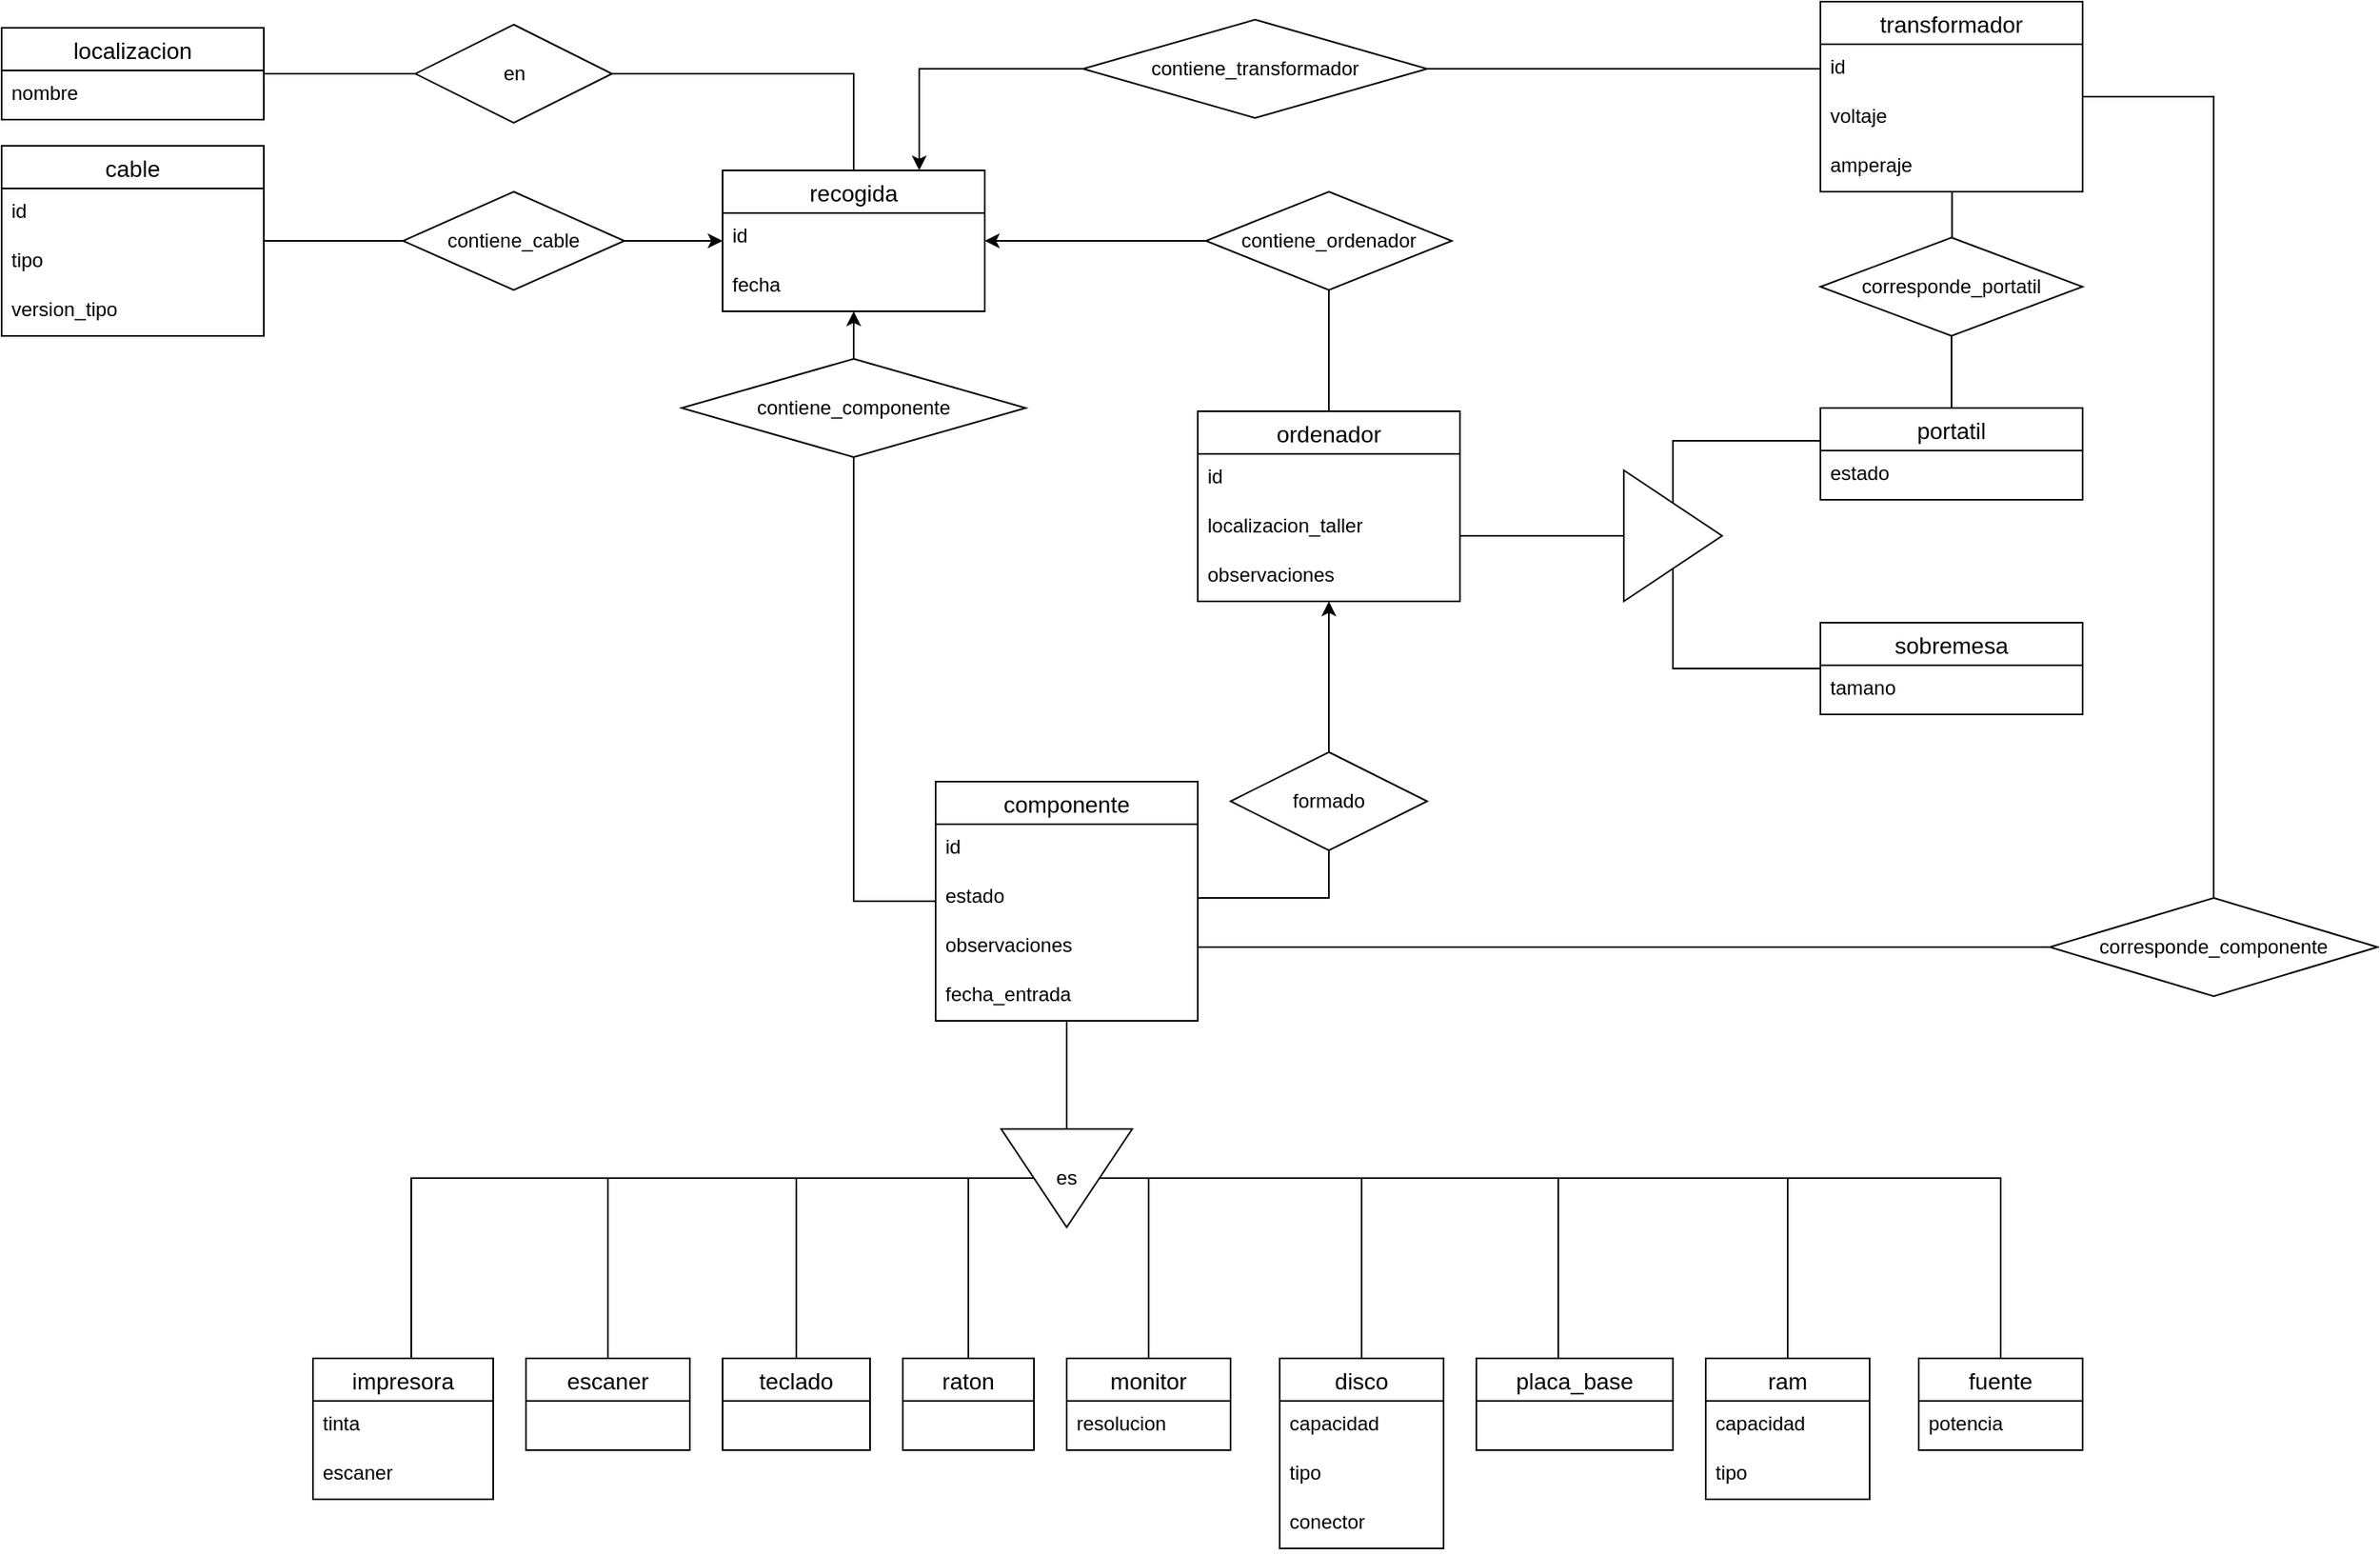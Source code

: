 <mxfile version="13.10.0" type="embed">
    <diagram id="MqsroaE28i_2Dyc1EJq7" name="Page-1">
        <mxGraphModel dx="2424" dy="2353" grid="1" gridSize="10" guides="1" tooltips="1" connect="1" arrows="1" fold="1" page="1" pageScale="1" pageWidth="827" pageHeight="1169" math="0" shadow="0">
            <root>
                <mxCell id="0"/>
                <mxCell id="1" parent="0"/>
                <mxCell id="N7SgdnH1DWZHhyA-m8kh-8" value="ordenador" style="swimlane;fontStyle=0;childLayout=stackLayout;horizontal=1;startSize=26;horizontalStack=0;resizeParent=1;resizeParentMax=0;resizeLast=0;collapsible=1;marginBottom=0;align=center;fontSize=14;" parent="1" vertex="1">
                    <mxGeometry x="-20" y="52" width="160" height="116" as="geometry"/>
                </mxCell>
                <mxCell id="N7SgdnH1DWZHhyA-m8kh-10" value="id" style="text;strokeColor=none;fillColor=none;spacingLeft=4;spacingRight=4;overflow=hidden;rotatable=0;points=[[0,0.5],[1,0.5]];portConstraint=eastwest;fontSize=12;" parent="N7SgdnH1DWZHhyA-m8kh-8" vertex="1">
                    <mxGeometry y="26" width="160" height="30" as="geometry"/>
                </mxCell>
                <mxCell id="N7SgdnH1DWZHhyA-m8kh-11" value="localizacion_taller" style="text;strokeColor=none;fillColor=none;spacingLeft=4;spacingRight=4;overflow=hidden;rotatable=0;points=[[0,0.5],[1,0.5]];portConstraint=eastwest;fontSize=12;" parent="N7SgdnH1DWZHhyA-m8kh-8" vertex="1">
                    <mxGeometry y="56" width="160" height="30" as="geometry"/>
                </mxCell>
                <mxCell id="N7SgdnH1DWZHhyA-m8kh-81" value="observaciones" style="text;strokeColor=none;fillColor=none;spacingLeft=4;spacingRight=4;overflow=hidden;rotatable=0;points=[[0,0.5],[1,0.5]];portConstraint=eastwest;fontSize=12;" parent="N7SgdnH1DWZHhyA-m8kh-8" vertex="1">
                    <mxGeometry y="86" width="160" height="30" as="geometry"/>
                </mxCell>
                <mxCell id="N7SgdnH1DWZHhyA-m8kh-13" value="componente" style="swimlane;fontStyle=0;childLayout=stackLayout;horizontal=1;startSize=26;horizontalStack=0;resizeParent=1;resizeParentMax=0;resizeLast=0;collapsible=1;marginBottom=0;align=center;fontSize=14;" parent="1" vertex="1">
                    <mxGeometry x="-180" y="278" width="160" height="146" as="geometry"/>
                </mxCell>
                <mxCell id="N7SgdnH1DWZHhyA-m8kh-14" value="id&#10;" style="text;strokeColor=none;fillColor=none;spacingLeft=4;spacingRight=4;overflow=hidden;rotatable=0;points=[[0,0.5],[1,0.5]];portConstraint=eastwest;fontSize=12;" parent="N7SgdnH1DWZHhyA-m8kh-13" vertex="1">
                    <mxGeometry y="26" width="160" height="30" as="geometry"/>
                </mxCell>
                <mxCell id="N7SgdnH1DWZHhyA-m8kh-15" value="estado" style="text;strokeColor=none;fillColor=none;spacingLeft=4;spacingRight=4;overflow=hidden;rotatable=0;points=[[0,0.5],[1,0.5]];portConstraint=eastwest;fontSize=12;" parent="N7SgdnH1DWZHhyA-m8kh-13" vertex="1">
                    <mxGeometry y="56" width="160" height="30" as="geometry"/>
                </mxCell>
                <mxCell id="N7SgdnH1DWZHhyA-m8kh-49" value="observaciones" style="text;strokeColor=none;fillColor=none;spacingLeft=4;spacingRight=4;overflow=hidden;rotatable=0;points=[[0,0.5],[1,0.5]];portConstraint=eastwest;fontSize=12;" parent="N7SgdnH1DWZHhyA-m8kh-13" vertex="1">
                    <mxGeometry y="86" width="160" height="30" as="geometry"/>
                </mxCell>
                <mxCell id="N7SgdnH1DWZHhyA-m8kh-109" value="fecha_entrada&#10;" style="text;strokeColor=none;fillColor=none;spacingLeft=4;spacingRight=4;overflow=hidden;rotatable=0;points=[[0,0.5],[1,0.5]];portConstraint=eastwest;fontSize=12;" parent="N7SgdnH1DWZHhyA-m8kh-13" vertex="1">
                    <mxGeometry y="116" width="160" height="30" as="geometry"/>
                </mxCell>
                <mxCell id="N7SgdnH1DWZHhyA-m8kh-76" style="edgeStyle=orthogonalEdgeStyle;rounded=0;orthogonalLoop=1;jettySize=auto;html=1;endArrow=classic;endFill=1;" parent="1" source="N7SgdnH1DWZHhyA-m8kh-19" target="N7SgdnH1DWZHhyA-m8kh-8" edge="1">
                    <mxGeometry relative="1" as="geometry">
                        <Array as="points">
                            <mxPoint x="60" y="230"/>
                            <mxPoint x="60" y="230"/>
                        </Array>
                    </mxGeometry>
                </mxCell>
                <mxCell id="N7SgdnH1DWZHhyA-m8kh-140" style="edgeStyle=orthogonalEdgeStyle;rounded=0;orthogonalLoop=1;jettySize=auto;html=1;entryX=1;entryY=0.5;entryDx=0;entryDy=0;startArrow=none;startFill=0;endArrow=none;endFill=0;" parent="1" source="N7SgdnH1DWZHhyA-m8kh-19" target="N7SgdnH1DWZHhyA-m8kh-15" edge="1">
                    <mxGeometry relative="1" as="geometry"/>
                </mxCell>
                <mxCell id="N7SgdnH1DWZHhyA-m8kh-19" value="&lt;div&gt;formado&lt;/div&gt;" style="shape=rhombus;perimeter=rhombusPerimeter;whiteSpace=wrap;html=1;align=center;" parent="1" vertex="1">
                    <mxGeometry y="260" width="120" height="60" as="geometry"/>
                </mxCell>
                <mxCell id="N7SgdnH1DWZHhyA-m8kh-25" style="edgeStyle=orthogonalEdgeStyle;rounded=0;orthogonalLoop=1;jettySize=auto;html=1;endArrow=none;endFill=0;" parent="1" source="N7SgdnH1DWZHhyA-m8kh-24" target="N7SgdnH1DWZHhyA-m8kh-13" edge="1">
                    <mxGeometry relative="1" as="geometry"/>
                </mxCell>
                <mxCell id="N7SgdnH1DWZHhyA-m8kh-62" style="edgeStyle=orthogonalEdgeStyle;rounded=0;orthogonalLoop=1;jettySize=auto;html=1;endArrow=none;endFill=0;" parent="1" source="N7SgdnH1DWZHhyA-m8kh-24" target="N7SgdnH1DWZHhyA-m8kh-41" edge="1">
                    <mxGeometry relative="1" as="geometry"/>
                </mxCell>
                <mxCell id="N7SgdnH1DWZHhyA-m8kh-63" style="edgeStyle=orthogonalEdgeStyle;rounded=0;orthogonalLoop=1;jettySize=auto;html=1;entryX=0.5;entryY=0;entryDx=0;entryDy=0;endArrow=none;endFill=0;" parent="1" source="N7SgdnH1DWZHhyA-m8kh-24" target="N7SgdnH1DWZHhyA-m8kh-45" edge="1">
                    <mxGeometry relative="1" as="geometry">
                        <Array as="points">
                            <mxPoint x="-160" y="520"/>
                        </Array>
                    </mxGeometry>
                </mxCell>
                <mxCell id="N7SgdnH1DWZHhyA-m8kh-64" style="edgeStyle=orthogonalEdgeStyle;rounded=0;orthogonalLoop=1;jettySize=auto;html=1;endArrow=none;endFill=0;" parent="1" source="N7SgdnH1DWZHhyA-m8kh-24" target="N7SgdnH1DWZHhyA-m8kh-58" edge="1">
                    <mxGeometry relative="1" as="geometry">
                        <Array as="points">
                            <mxPoint x="200" y="520"/>
                        </Array>
                    </mxGeometry>
                </mxCell>
                <mxCell id="N7SgdnH1DWZHhyA-m8kh-65" style="edgeStyle=orthogonalEdgeStyle;rounded=0;orthogonalLoop=1;jettySize=auto;html=1;endArrow=none;endFill=0;" parent="1" source="N7SgdnH1DWZHhyA-m8kh-24" target="N7SgdnH1DWZHhyA-m8kh-50" edge="1">
                    <mxGeometry relative="1" as="geometry"/>
                </mxCell>
                <mxCell id="N7SgdnH1DWZHhyA-m8kh-66" style="edgeStyle=orthogonalEdgeStyle;rounded=0;orthogonalLoop=1;jettySize=auto;html=1;endArrow=none;endFill=0;" parent="1" source="N7SgdnH1DWZHhyA-m8kh-24" target="N7SgdnH1DWZHhyA-m8kh-54" edge="1">
                    <mxGeometry relative="1" as="geometry">
                        <Array as="points">
                            <mxPoint x="80" y="520"/>
                        </Array>
                    </mxGeometry>
                </mxCell>
                <mxCell id="N7SgdnH1DWZHhyA-m8kh-71" style="edgeStyle=orthogonalEdgeStyle;rounded=0;orthogonalLoop=1;jettySize=auto;html=1;entryX=0.5;entryY=0;entryDx=0;entryDy=0;endArrow=none;endFill=0;" parent="1" source="N7SgdnH1DWZHhyA-m8kh-24" target="N7SgdnH1DWZHhyA-m8kh-67" edge="1">
                    <mxGeometry relative="1" as="geometry">
                        <Array as="points">
                            <mxPoint x="-50" y="520"/>
                        </Array>
                    </mxGeometry>
                </mxCell>
                <mxCell id="N7SgdnH1DWZHhyA-m8kh-24" value="&lt;div&gt;es&lt;/div&gt;" style="triangle;whiteSpace=wrap;html=1;direction=south;" parent="1" vertex="1">
                    <mxGeometry x="-140" y="490" width="80" height="60" as="geometry"/>
                </mxCell>
                <mxCell id="N7SgdnH1DWZHhyA-m8kh-41" value="teclado" style="swimlane;fontStyle=0;childLayout=stackLayout;horizontal=1;startSize=26;horizontalStack=0;resizeParent=1;resizeParentMax=0;resizeLast=0;collapsible=1;marginBottom=0;align=center;fontSize=14;" parent="1" vertex="1">
                    <mxGeometry x="-310" y="630" width="90" height="56" as="geometry"/>
                </mxCell>
                <mxCell id="N7SgdnH1DWZHhyA-m8kh-45" value="raton" style="swimlane;fontStyle=0;childLayout=stackLayout;horizontal=1;startSize=26;horizontalStack=0;resizeParent=1;resizeParentMax=0;resizeLast=0;collapsible=1;marginBottom=0;align=center;fontSize=14;" parent="1" vertex="1">
                    <mxGeometry x="-200" y="630" width="80" height="56" as="geometry"/>
                </mxCell>
                <mxCell id="N7SgdnH1DWZHhyA-m8kh-50" value="ram" style="swimlane;fontStyle=0;childLayout=stackLayout;horizontal=1;startSize=26;horizontalStack=0;resizeParent=1;resizeParentMax=0;resizeLast=0;collapsible=1;marginBottom=0;align=center;fontSize=14;" parent="1" vertex="1">
                    <mxGeometry x="290" y="630" width="100" height="86" as="geometry"/>
                </mxCell>
                <mxCell id="N7SgdnH1DWZHhyA-m8kh-51" value="capacidad" style="text;strokeColor=none;fillColor=none;spacingLeft=4;spacingRight=4;overflow=hidden;rotatable=0;points=[[0,0.5],[1,0.5]];portConstraint=eastwest;fontSize=12;" parent="N7SgdnH1DWZHhyA-m8kh-50" vertex="1">
                    <mxGeometry y="26" width="100" height="30" as="geometry"/>
                </mxCell>
                <mxCell id="N7SgdnH1DWZHhyA-m8kh-52" value="tipo" style="text;strokeColor=none;fillColor=none;spacingLeft=4;spacingRight=4;overflow=hidden;rotatable=0;points=[[0,0.5],[1,0.5]];portConstraint=eastwest;fontSize=12;" parent="N7SgdnH1DWZHhyA-m8kh-50" vertex="1">
                    <mxGeometry y="56" width="100" height="30" as="geometry"/>
                </mxCell>
                <mxCell id="N7SgdnH1DWZHhyA-m8kh-54" value="disco" style="swimlane;fontStyle=0;childLayout=stackLayout;horizontal=1;startSize=26;horizontalStack=0;resizeParent=1;resizeParentMax=0;resizeLast=0;collapsible=1;marginBottom=0;align=center;fontSize=14;" parent="1" vertex="1">
                    <mxGeometry x="30" y="630" width="100" height="116" as="geometry"/>
                </mxCell>
                <mxCell id="N7SgdnH1DWZHhyA-m8kh-55" value="capacidad" style="text;strokeColor=none;fillColor=none;spacingLeft=4;spacingRight=4;overflow=hidden;rotatable=0;points=[[0,0.5],[1,0.5]];portConstraint=eastwest;fontSize=12;" parent="N7SgdnH1DWZHhyA-m8kh-54" vertex="1">
                    <mxGeometry y="26" width="100" height="30" as="geometry"/>
                </mxCell>
                <mxCell id="N7SgdnH1DWZHhyA-m8kh-56" value="tipo" style="text;strokeColor=none;fillColor=none;spacingLeft=4;spacingRight=4;overflow=hidden;rotatable=0;points=[[0,0.5],[1,0.5]];portConstraint=eastwest;fontSize=12;" parent="N7SgdnH1DWZHhyA-m8kh-54" vertex="1">
                    <mxGeometry y="56" width="100" height="30" as="geometry"/>
                </mxCell>
                <mxCell id="N7SgdnH1DWZHhyA-m8kh-160" value="conector" style="text;strokeColor=none;fillColor=none;spacingLeft=4;spacingRight=4;overflow=hidden;rotatable=0;points=[[0,0.5],[1,0.5]];portConstraint=eastwest;fontSize=12;" parent="N7SgdnH1DWZHhyA-m8kh-54" vertex="1">
                    <mxGeometry y="86" width="100" height="30" as="geometry"/>
                </mxCell>
                <mxCell id="N7SgdnH1DWZHhyA-m8kh-58" value="placa_base" style="swimlane;fontStyle=0;childLayout=stackLayout;horizontal=1;startSize=26;horizontalStack=0;resizeParent=1;resizeParentMax=0;resizeLast=0;collapsible=1;marginBottom=0;align=center;fontSize=14;" parent="1" vertex="1">
                    <mxGeometry x="150" y="630" width="120" height="56" as="geometry"/>
                </mxCell>
                <mxCell id="N7SgdnH1DWZHhyA-m8kh-67" value="monitor" style="swimlane;fontStyle=0;childLayout=stackLayout;horizontal=1;startSize=26;horizontalStack=0;resizeParent=1;resizeParentMax=0;resizeLast=0;collapsible=1;marginBottom=0;align=center;fontSize=14;" parent="1" vertex="1">
                    <mxGeometry x="-100" y="630" width="100" height="56" as="geometry"/>
                </mxCell>
                <mxCell id="N7SgdnH1DWZHhyA-m8kh-68" value="resolucion" style="text;strokeColor=none;fillColor=none;spacingLeft=4;spacingRight=4;overflow=hidden;rotatable=0;points=[[0,0.5],[1,0.5]];portConstraint=eastwest;fontSize=12;" parent="N7SgdnH1DWZHhyA-m8kh-67" vertex="1">
                    <mxGeometry y="26" width="100" height="30" as="geometry"/>
                </mxCell>
                <mxCell id="N7SgdnH1DWZHhyA-m8kh-138" style="edgeStyle=orthogonalEdgeStyle;rounded=0;orthogonalLoop=1;jettySize=auto;html=1;entryX=0.5;entryY=1;entryDx=0;entryDy=0;startArrow=none;startFill=0;endArrow=none;endFill=0;" parent="1" source="N7SgdnH1DWZHhyA-m8kh-72" target="N7SgdnH1DWZHhyA-m8kh-83" edge="1">
                    <mxGeometry relative="1" as="geometry">
                        <Array as="points">
                            <mxPoint x="270" y="209"/>
                        </Array>
                    </mxGeometry>
                </mxCell>
                <mxCell id="N7SgdnH1DWZHhyA-m8kh-72" value="sobremesa" style="swimlane;fontStyle=0;childLayout=stackLayout;horizontal=1;startSize=26;horizontalStack=0;resizeParent=1;resizeParentMax=0;resizeLast=0;collapsible=1;marginBottom=0;align=center;fontSize=14;" parent="1" vertex="1">
                    <mxGeometry x="360" y="181" width="160" height="56" as="geometry"/>
                </mxCell>
                <mxCell id="N7SgdnH1DWZHhyA-m8kh-75" value="tamano" style="text;strokeColor=none;fillColor=none;spacingLeft=4;spacingRight=4;overflow=hidden;rotatable=0;points=[[0,0.5],[1,0.5]];portConstraint=eastwest;fontSize=12;" parent="N7SgdnH1DWZHhyA-m8kh-72" vertex="1">
                    <mxGeometry y="26" width="160" height="30" as="geometry"/>
                </mxCell>
                <mxCell id="N7SgdnH1DWZHhyA-m8kh-137" style="edgeStyle=orthogonalEdgeStyle;rounded=0;orthogonalLoop=1;jettySize=auto;html=1;entryX=0.5;entryY=0;entryDx=0;entryDy=0;startArrow=none;startFill=0;endArrow=none;endFill=0;" parent="1" source="N7SgdnH1DWZHhyA-m8kh-77" target="N7SgdnH1DWZHhyA-m8kh-83" edge="1">
                    <mxGeometry relative="1" as="geometry">
                        <Array as="points">
                            <mxPoint x="270" y="70"/>
                        </Array>
                    </mxGeometry>
                </mxCell>
                <mxCell id="N7SgdnH1DWZHhyA-m8kh-77" value="portatil" style="swimlane;fontStyle=0;childLayout=stackLayout;horizontal=1;startSize=26;horizontalStack=0;resizeParent=1;resizeParentMax=0;resizeLast=0;collapsible=1;marginBottom=0;align=center;fontSize=14;" parent="1" vertex="1">
                    <mxGeometry x="360" y="50" width="160" height="56" as="geometry"/>
                </mxCell>
                <mxCell id="2" value="estado" style="text;strokeColor=none;fillColor=none;spacingLeft=4;spacingRight=4;overflow=hidden;rotatable=0;points=[[0,0.5],[1,0.5]];portConstraint=eastwest;fontSize=12;" parent="N7SgdnH1DWZHhyA-m8kh-77" vertex="1">
                    <mxGeometry y="26" width="160" height="30" as="geometry"/>
                </mxCell>
                <mxCell id="N7SgdnH1DWZHhyA-m8kh-84" style="edgeStyle=orthogonalEdgeStyle;rounded=0;orthogonalLoop=1;jettySize=auto;html=1;endArrow=none;endFill=0;" parent="1" source="N7SgdnH1DWZHhyA-m8kh-83" target="N7SgdnH1DWZHhyA-m8kh-8" edge="1">
                    <mxGeometry relative="1" as="geometry">
                        <Array as="points">
                            <mxPoint x="200" y="128"/>
                            <mxPoint x="200" y="128"/>
                        </Array>
                    </mxGeometry>
                </mxCell>
                <mxCell id="N7SgdnH1DWZHhyA-m8kh-83" value="" style="triangle;whiteSpace=wrap;html=1;" parent="1" vertex="1">
                    <mxGeometry x="240" y="88" width="60" height="80" as="geometry"/>
                </mxCell>
                <mxCell id="N7SgdnH1DWZHhyA-m8kh-87" value="transformador" style="swimlane;fontStyle=0;childLayout=stackLayout;horizontal=1;startSize=26;horizontalStack=0;resizeParent=1;resizeParentMax=0;resizeLast=0;collapsible=1;marginBottom=0;align=center;fontSize=14;" parent="1" vertex="1">
                    <mxGeometry x="360" y="-198" width="160" height="116" as="geometry"/>
                </mxCell>
                <mxCell id="N7SgdnH1DWZHhyA-m8kh-151" value="id" style="text;strokeColor=none;fillColor=none;spacingLeft=4;spacingRight=4;overflow=hidden;rotatable=0;points=[[0,0.5],[1,0.5]];portConstraint=eastwest;fontSize=12;" parent="N7SgdnH1DWZHhyA-m8kh-87" vertex="1">
                    <mxGeometry y="26" width="160" height="30" as="geometry"/>
                </mxCell>
                <mxCell id="N7SgdnH1DWZHhyA-m8kh-88" value="voltaje" style="text;strokeColor=none;fillColor=none;spacingLeft=4;spacingRight=4;overflow=hidden;rotatable=0;points=[[0,0.5],[1,0.5]];portConstraint=eastwest;fontSize=12;" parent="N7SgdnH1DWZHhyA-m8kh-87" vertex="1">
                    <mxGeometry y="56" width="160" height="30" as="geometry"/>
                </mxCell>
                <mxCell id="N7SgdnH1DWZHhyA-m8kh-89" value="amperaje" style="text;strokeColor=none;fillColor=none;spacingLeft=4;spacingRight=4;overflow=hidden;rotatable=0;points=[[0,0.5],[1,0.5]];portConstraint=eastwest;fontSize=12;" parent="N7SgdnH1DWZHhyA-m8kh-87" vertex="1">
                    <mxGeometry y="86" width="160" height="30" as="geometry"/>
                </mxCell>
                <mxCell id="N7SgdnH1DWZHhyA-m8kh-143" style="edgeStyle=orthogonalEdgeStyle;rounded=0;orthogonalLoop=1;jettySize=auto;html=1;entryX=0.5;entryY=1;entryDx=0;entryDy=0;startArrow=none;startFill=0;endArrow=none;endFill=0;" parent="1" source="N7SgdnH1DWZHhyA-m8kh-93" target="N7SgdnH1DWZHhyA-m8kh-24" edge="1">
                    <mxGeometry relative="1" as="geometry">
                        <Array as="points">
                            <mxPoint x="-500" y="520"/>
                        </Array>
                    </mxGeometry>
                </mxCell>
                <mxCell id="N7SgdnH1DWZHhyA-m8kh-93" value="impresora" style="swimlane;fontStyle=0;childLayout=stackLayout;horizontal=1;startSize=26;horizontalStack=0;resizeParent=1;resizeParentMax=0;resizeLast=0;collapsible=1;marginBottom=0;align=center;fontSize=14;" parent="1" vertex="1">
                    <mxGeometry x="-560" y="630" width="110" height="86" as="geometry"/>
                </mxCell>
                <mxCell id="N7SgdnH1DWZHhyA-m8kh-94" value="tinta" style="text;strokeColor=none;fillColor=none;spacingLeft=4;spacingRight=4;overflow=hidden;rotatable=0;points=[[0,0.5],[1,0.5]];portConstraint=eastwest;fontSize=12;" parent="N7SgdnH1DWZHhyA-m8kh-93" vertex="1">
                    <mxGeometry y="26" width="110" height="30" as="geometry"/>
                </mxCell>
                <mxCell id="N7SgdnH1DWZHhyA-m8kh-98" value="escaner&#10;" style="text;strokeColor=none;fillColor=none;spacingLeft=4;spacingRight=4;overflow=hidden;rotatable=0;points=[[0,0.5],[1,0.5]];portConstraint=eastwest;fontSize=12;" parent="N7SgdnH1DWZHhyA-m8kh-93" vertex="1">
                    <mxGeometry y="56" width="110" height="30" as="geometry"/>
                </mxCell>
                <mxCell id="N7SgdnH1DWZHhyA-m8kh-144" style="edgeStyle=orthogonalEdgeStyle;rounded=0;orthogonalLoop=1;jettySize=auto;html=1;startArrow=none;startFill=0;endArrow=none;endFill=0;entryX=0.5;entryY=1;entryDx=0;entryDy=0;" parent="1" source="N7SgdnH1DWZHhyA-m8kh-99" target="N7SgdnH1DWZHhyA-m8kh-24" edge="1">
                    <mxGeometry relative="1" as="geometry">
                        <mxPoint x="-350.0" y="520" as="targetPoint"/>
                        <Array as="points">
                            <mxPoint x="-380" y="520"/>
                        </Array>
                    </mxGeometry>
                </mxCell>
                <mxCell id="N7SgdnH1DWZHhyA-m8kh-99" value="escaner" style="swimlane;fontStyle=0;childLayout=stackLayout;horizontal=1;startSize=26;horizontalStack=0;resizeParent=1;resizeParentMax=0;resizeLast=0;collapsible=1;marginBottom=0;align=center;fontSize=14;" parent="1" vertex="1">
                    <mxGeometry x="-430" y="630" width="100" height="56" as="geometry"/>
                </mxCell>
                <mxCell id="N7SgdnH1DWZHhyA-m8kh-104" value="cable" style="swimlane;fontStyle=0;childLayout=stackLayout;horizontal=1;startSize=26;horizontalStack=0;resizeParent=1;resizeParentMax=0;resizeLast=0;collapsible=1;marginBottom=0;align=center;fontSize=14;" parent="1" vertex="1">
                    <mxGeometry x="-750" y="-110" width="160" height="116" as="geometry"/>
                </mxCell>
                <mxCell id="N7SgdnH1DWZHhyA-m8kh-106" value="id" style="text;strokeColor=none;fillColor=none;spacingLeft=4;spacingRight=4;overflow=hidden;rotatable=0;points=[[0,0.5],[1,0.5]];portConstraint=eastwest;fontSize=12;" parent="N7SgdnH1DWZHhyA-m8kh-104" vertex="1">
                    <mxGeometry y="26" width="160" height="30" as="geometry"/>
                </mxCell>
                <mxCell id="N7SgdnH1DWZHhyA-m8kh-107" value="tipo" style="text;strokeColor=none;fillColor=none;spacingLeft=4;spacingRight=4;overflow=hidden;rotatable=0;points=[[0,0.5],[1,0.5]];portConstraint=eastwest;fontSize=12;" parent="N7SgdnH1DWZHhyA-m8kh-104" vertex="1">
                    <mxGeometry y="56" width="160" height="30" as="geometry"/>
                </mxCell>
                <mxCell id="N7SgdnH1DWZHhyA-m8kh-110" value="version_tipo" style="text;strokeColor=none;fillColor=none;spacingLeft=4;spacingRight=4;overflow=hidden;rotatable=0;points=[[0,0.5],[1,0.5]];portConstraint=eastwest;fontSize=12;" parent="N7SgdnH1DWZHhyA-m8kh-104" vertex="1">
                    <mxGeometry y="86" width="160" height="30" as="geometry"/>
                </mxCell>
                <mxCell id="N7SgdnH1DWZHhyA-m8kh-134" style="edgeStyle=orthogonalEdgeStyle;rounded=0;orthogonalLoop=1;jettySize=auto;html=1;startArrow=none;startFill=0;endArrow=none;endFill=0;" parent="1" source="N7SgdnH1DWZHhyA-m8kh-111" target="N7SgdnH1DWZHhyA-m8kh-133" edge="1">
                    <mxGeometry relative="1" as="geometry"/>
                </mxCell>
                <mxCell id="N7SgdnH1DWZHhyA-m8kh-111" value="localizacion" style="swimlane;fontStyle=0;childLayout=stackLayout;horizontal=1;startSize=26;horizontalStack=0;resizeParent=1;resizeParentMax=0;resizeLast=0;collapsible=1;marginBottom=0;align=center;fontSize=14;" parent="1" vertex="1">
                    <mxGeometry x="-750" y="-182" width="160" height="56" as="geometry"/>
                </mxCell>
                <mxCell id="N7SgdnH1DWZHhyA-m8kh-112" value="nombre" style="text;strokeColor=none;fillColor=none;spacingLeft=4;spacingRight=4;overflow=hidden;rotatable=0;points=[[0,0.5],[1,0.5]];portConstraint=eastwest;fontSize=12;" parent="N7SgdnH1DWZHhyA-m8kh-111" vertex="1">
                    <mxGeometry y="26" width="160" height="30" as="geometry"/>
                </mxCell>
                <mxCell id="N7SgdnH1DWZHhyA-m8kh-126" style="edgeStyle=orthogonalEdgeStyle;rounded=0;orthogonalLoop=1;jettySize=auto;html=1;endArrow=none;endFill=0;startArrow=classic;startFill=1;" parent="1" source="N7SgdnH1DWZHhyA-m8kh-115" target="N7SgdnH1DWZHhyA-m8kh-125" edge="1">
                    <mxGeometry relative="1" as="geometry">
                        <Array as="points">
                            <mxPoint x="-230" y="80"/>
                            <mxPoint x="-230" y="80"/>
                        </Array>
                    </mxGeometry>
                </mxCell>
                <mxCell id="N7SgdnH1DWZHhyA-m8kh-129" style="edgeStyle=orthogonalEdgeStyle;rounded=0;orthogonalLoop=1;jettySize=auto;html=1;startArrow=classic;startFill=1;endArrow=none;endFill=0;" parent="1" source="N7SgdnH1DWZHhyA-m8kh-115" target="N7SgdnH1DWZHhyA-m8kh-128" edge="1">
                    <mxGeometry relative="1" as="geometry"/>
                </mxCell>
                <mxCell id="N7SgdnH1DWZHhyA-m8kh-115" value="recogida" style="swimlane;fontStyle=0;childLayout=stackLayout;horizontal=1;startSize=26;horizontalStack=0;resizeParent=1;resizeParentMax=0;resizeLast=0;collapsible=1;marginBottom=0;align=center;fontSize=14;" parent="1" vertex="1">
                    <mxGeometry x="-310" y="-95" width="160" height="86" as="geometry"/>
                </mxCell>
                <mxCell id="N7SgdnH1DWZHhyA-m8kh-145" value="id" style="text;strokeColor=none;fillColor=none;spacingLeft=4;spacingRight=4;overflow=hidden;rotatable=0;points=[[0,0.5],[1,0.5]];portConstraint=eastwest;fontSize=12;" parent="N7SgdnH1DWZHhyA-m8kh-115" vertex="1">
                    <mxGeometry y="26" width="160" height="30" as="geometry"/>
                </mxCell>
                <mxCell id="N7SgdnH1DWZHhyA-m8kh-116" value="fecha" style="text;strokeColor=none;fillColor=none;spacingLeft=4;spacingRight=4;overflow=hidden;rotatable=0;points=[[0,0.5],[1,0.5]];portConstraint=eastwest;fontSize=12;" parent="N7SgdnH1DWZHhyA-m8kh-115" vertex="1">
                    <mxGeometry y="56" width="160" height="30" as="geometry"/>
                </mxCell>
                <mxCell id="N7SgdnH1DWZHhyA-m8kh-123" style="edgeStyle=orthogonalEdgeStyle;rounded=0;orthogonalLoop=1;jettySize=auto;html=1;endArrow=none;endFill=0;" parent="1" source="N7SgdnH1DWZHhyA-m8kh-122" target="N7SgdnH1DWZHhyA-m8kh-8" edge="1">
                    <mxGeometry relative="1" as="geometry"/>
                </mxCell>
                <mxCell id="N7SgdnH1DWZHhyA-m8kh-124" style="edgeStyle=orthogonalEdgeStyle;rounded=0;orthogonalLoop=1;jettySize=auto;html=1;endArrow=classic;endFill=1;startArrow=none;startFill=0;" parent="1" source="N7SgdnH1DWZHhyA-m8kh-122" target="N7SgdnH1DWZHhyA-m8kh-115" edge="1">
                    <mxGeometry relative="1" as="geometry"/>
                </mxCell>
                <mxCell id="N7SgdnH1DWZHhyA-m8kh-122" value="contiene_ordenador" style="shape=rhombus;perimeter=rhombusPerimeter;whiteSpace=wrap;html=1;align=center;" parent="1" vertex="1">
                    <mxGeometry x="-15" y="-82" width="150" height="60" as="geometry"/>
                </mxCell>
                <mxCell id="N7SgdnH1DWZHhyA-m8kh-127" style="edgeStyle=orthogonalEdgeStyle;rounded=0;orthogonalLoop=1;jettySize=auto;html=1;endArrow=none;endFill=0;entryX=0;entryY=0.5;entryDx=0;entryDy=0;" parent="1" source="N7SgdnH1DWZHhyA-m8kh-125" target="N7SgdnH1DWZHhyA-m8kh-15" edge="1">
                    <mxGeometry relative="1" as="geometry">
                        <Array as="points">
                            <mxPoint x="-230" y="351"/>
                        </Array>
                    </mxGeometry>
                </mxCell>
                <mxCell id="N7SgdnH1DWZHhyA-m8kh-125" value="&lt;div&gt;contiene_componente&lt;/div&gt;" style="shape=rhombus;perimeter=rhombusPerimeter;whiteSpace=wrap;html=1;align=center;" parent="1" vertex="1">
                    <mxGeometry x="-335" y="20" width="210" height="60" as="geometry"/>
                </mxCell>
                <mxCell id="N7SgdnH1DWZHhyA-m8kh-132" style="edgeStyle=orthogonalEdgeStyle;rounded=0;orthogonalLoop=1;jettySize=auto;html=1;startArrow=none;startFill=0;endArrow=none;endFill=0;" parent="1" source="N7SgdnH1DWZHhyA-m8kh-128" target="N7SgdnH1DWZHhyA-m8kh-104" edge="1">
                    <mxGeometry relative="1" as="geometry"/>
                </mxCell>
                <mxCell id="N7SgdnH1DWZHhyA-m8kh-128" value="contiene_cable" style="shape=rhombus;perimeter=rhombusPerimeter;whiteSpace=wrap;html=1;align=center;" parent="1" vertex="1">
                    <mxGeometry x="-505" y="-82" width="135" height="60" as="geometry"/>
                </mxCell>
                <mxCell id="N7SgdnH1DWZHhyA-m8kh-135" style="edgeStyle=orthogonalEdgeStyle;rounded=0;orthogonalLoop=1;jettySize=auto;html=1;startArrow=none;startFill=0;endArrow=none;endFill=0;" parent="1" source="N7SgdnH1DWZHhyA-m8kh-133" target="N7SgdnH1DWZHhyA-m8kh-115" edge="1">
                    <mxGeometry relative="1" as="geometry">
                        <Array as="points">
                            <mxPoint x="-230" y="-154"/>
                        </Array>
                    </mxGeometry>
                </mxCell>
                <mxCell id="N7SgdnH1DWZHhyA-m8kh-133" value="en" style="shape=rhombus;perimeter=rhombusPerimeter;whiteSpace=wrap;html=1;align=center;" parent="1" vertex="1">
                    <mxGeometry x="-497.5" y="-184" width="120" height="60" as="geometry"/>
                </mxCell>
                <mxCell id="N7SgdnH1DWZHhyA-m8kh-148" style="edgeStyle=orthogonalEdgeStyle;rounded=0;orthogonalLoop=1;jettySize=auto;html=1;startArrow=none;startFill=0;endArrow=none;endFill=0;entryX=0.502;entryY=1.011;entryDx=0;entryDy=0;entryPerimeter=0;" parent="1" source="N7SgdnH1DWZHhyA-m8kh-146" target="N7SgdnH1DWZHhyA-m8kh-89" edge="1">
                    <mxGeometry relative="1" as="geometry">
                        <mxPoint x="580" y="-80" as="targetPoint"/>
                        <Array as="points">
                            <mxPoint x="440" y="-74"/>
                        </Array>
                    </mxGeometry>
                </mxCell>
                <mxCell id="N7SgdnH1DWZHhyA-m8kh-149" style="edgeStyle=orthogonalEdgeStyle;rounded=0;orthogonalLoop=1;jettySize=auto;html=1;startArrow=none;startFill=0;endArrow=none;endFill=0;" parent="1" source="N7SgdnH1DWZHhyA-m8kh-146" target="N7SgdnH1DWZHhyA-m8kh-77" edge="1">
                    <mxGeometry relative="1" as="geometry"/>
                </mxCell>
                <mxCell id="N7SgdnH1DWZHhyA-m8kh-146" value="corresponde_portatil" style="shape=rhombus;perimeter=rhombusPerimeter;whiteSpace=wrap;html=1;align=center;" parent="1" vertex="1">
                    <mxGeometry x="360" y="-54" width="160" height="60" as="geometry"/>
                </mxCell>
                <mxCell id="N7SgdnH1DWZHhyA-m8kh-153" style="edgeStyle=orthogonalEdgeStyle;rounded=0;orthogonalLoop=1;jettySize=auto;html=1;entryX=1;entryY=0.5;entryDx=0;entryDy=0;startArrow=none;startFill=0;endArrow=none;endFill=0;" parent="1" source="N7SgdnH1DWZHhyA-m8kh-152" target="N7SgdnH1DWZHhyA-m8kh-49" edge="1">
                    <mxGeometry relative="1" as="geometry"/>
                </mxCell>
                <mxCell id="N7SgdnH1DWZHhyA-m8kh-154" style="edgeStyle=orthogonalEdgeStyle;rounded=0;orthogonalLoop=1;jettySize=auto;html=1;startArrow=none;startFill=0;endArrow=none;endFill=0;" parent="1" source="N7SgdnH1DWZHhyA-m8kh-152" target="N7SgdnH1DWZHhyA-m8kh-87" edge="1">
                    <mxGeometry relative="1" as="geometry">
                        <Array as="points">
                            <mxPoint x="600" y="-140"/>
                        </Array>
                    </mxGeometry>
                </mxCell>
                <mxCell id="N7SgdnH1DWZHhyA-m8kh-152" value="corresponde_componente" style="shape=rhombus;perimeter=rhombusPerimeter;whiteSpace=wrap;html=1;align=center;" parent="1" vertex="1">
                    <mxGeometry x="500" y="349" width="200" height="60" as="geometry"/>
                </mxCell>
                <mxCell id="N7SgdnH1DWZHhyA-m8kh-158" style="edgeStyle=orthogonalEdgeStyle;rounded=0;orthogonalLoop=1;jettySize=auto;html=1;entryX=0;entryY=0.5;entryDx=0;entryDy=0;startArrow=none;startFill=0;endArrow=none;endFill=0;" parent="1" source="N7SgdnH1DWZHhyA-m8kh-157" target="N7SgdnH1DWZHhyA-m8kh-151" edge="1">
                    <mxGeometry relative="1" as="geometry"/>
                </mxCell>
                <mxCell id="N7SgdnH1DWZHhyA-m8kh-159" style="edgeStyle=orthogonalEdgeStyle;rounded=0;orthogonalLoop=1;jettySize=auto;html=1;entryX=0.75;entryY=0;entryDx=0;entryDy=0;startArrow=none;startFill=0;endArrow=classic;endFill=1;" parent="1" source="N7SgdnH1DWZHhyA-m8kh-157" target="N7SgdnH1DWZHhyA-m8kh-115" edge="1">
                    <mxGeometry relative="1" as="geometry"/>
                </mxCell>
                <mxCell id="N7SgdnH1DWZHhyA-m8kh-157" value="&lt;div&gt;contiene_transformador&lt;/div&gt;" style="shape=rhombus;perimeter=rhombusPerimeter;whiteSpace=wrap;html=1;align=center;" parent="1" vertex="1">
                    <mxGeometry x="-90" y="-187" width="210" height="60" as="geometry"/>
                </mxCell>
                <mxCell id="6" style="edgeStyle=orthogonalEdgeStyle;rounded=0;orthogonalLoop=1;jettySize=auto;html=1;endArrow=none;endFill=0;" parent="1" source="3" target="N7SgdnH1DWZHhyA-m8kh-24" edge="1">
                    <mxGeometry relative="1" as="geometry">
                        <Array as="points">
                            <mxPoint x="470" y="520"/>
                        </Array>
                    </mxGeometry>
                </mxCell>
                <mxCell id="3" value="fuente" style="swimlane;fontStyle=0;childLayout=stackLayout;horizontal=1;startSize=26;horizontalStack=0;resizeParent=1;resizeParentMax=0;resizeLast=0;collapsible=1;marginBottom=0;align=center;fontSize=14;" parent="1" vertex="1">
                    <mxGeometry x="420" y="630" width="100" height="56" as="geometry"/>
                </mxCell>
                <mxCell id="4" value="potencia" style="text;strokeColor=none;fillColor=none;spacingLeft=4;spacingRight=4;overflow=hidden;rotatable=0;points=[[0,0.5],[1,0.5]];portConstraint=eastwest;fontSize=12;" parent="3" vertex="1">
                    <mxGeometry y="26" width="100" height="30" as="geometry"/>
                </mxCell>
            </root>
        </mxGraphModel>
    </diagram>
</mxfile>